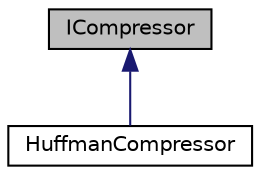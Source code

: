 digraph "ICompressor"
{
 // LATEX_PDF_SIZE
  edge [fontname="Helvetica",fontsize="10",labelfontname="Helvetica",labelfontsize="10"];
  node [fontname="Helvetica",fontsize="10",shape=record];
  Node1 [label="ICompressor",height=0.2,width=0.4,color="black", fillcolor="grey75", style="filled", fontcolor="black",tooltip="Abstract interface class for compression and decompression algorithms."];
  Node1 -> Node2 [dir="back",color="midnightblue",fontsize="10",style="solid",fontname="Helvetica"];
  Node2 [label="HuffmanCompressor",height=0.2,width=0.4,color="black", fillcolor="white", style="filled",URL="$classHuffmanCompressor.html",tooltip="HuffmanCompressor is responsible for managing the compression and decompression process using Huffman..."];
}
